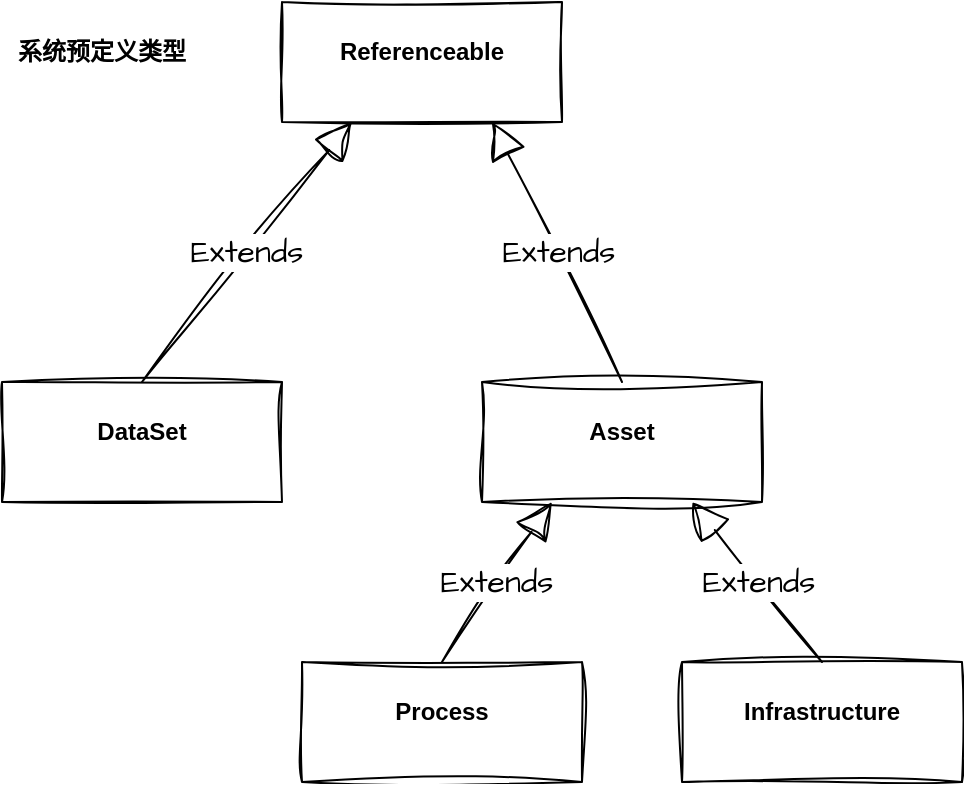 <mxfile version="21.1.7" type="github">
  <diagram name="Page-1" id="OZ69xu-J_ihDzTUmK9bN">
    <mxGraphModel dx="1050" dy="548" grid="1" gridSize="10" guides="1" tooltips="1" connect="1" arrows="1" fold="1" page="1" pageScale="1" pageWidth="850" pageHeight="1100" math="0" shadow="0">
      <root>
        <mxCell id="0" />
        <mxCell id="1" parent="0" />
        <mxCell id="bNEFnb7H0sd3XPOmr0S3-10" value="" style="group" vertex="1" connectable="0" parent="1">
          <mxGeometry x="170" y="230" width="480" height="390" as="geometry" />
        </mxCell>
        <mxCell id="bNEFnb7H0sd3XPOmr0S3-1" value="&lt;p style=&quot;margin:0px;margin-top:4px;text-align:center;&quot;&gt;&lt;br&gt;&lt;b&gt;Referenceable&lt;/b&gt;&lt;/p&gt;" style="verticalAlign=top;align=left;overflow=fill;fontSize=12;fontFamily=Helvetica;html=1;whiteSpace=wrap;sketch=1;hachureGap=4;jiggle=2;curveFitting=1;fontSource=https%3A%2F%2Ffonts.googleapis.com%2Fcss%3Ffamily%3DArchitects%2BDaughter;movable=1;resizable=1;rotatable=1;deletable=1;editable=1;locked=0;connectable=1;" vertex="1" parent="bNEFnb7H0sd3XPOmr0S3-10">
          <mxGeometry x="140" width="140" height="60" as="geometry" />
        </mxCell>
        <mxCell id="bNEFnb7H0sd3XPOmr0S3-3" value="&lt;p style=&quot;margin:0px;margin-top:4px;text-align:center;&quot;&gt;&lt;br&gt;&lt;b&gt;Asset&lt;/b&gt;&lt;/p&gt;" style="verticalAlign=top;align=left;overflow=fill;fontSize=12;fontFamily=Helvetica;html=1;whiteSpace=wrap;sketch=1;hachureGap=4;jiggle=2;curveFitting=1;fontSource=https%3A%2F%2Ffonts.googleapis.com%2Fcss%3Ffamily%3DArchitects%2BDaughter;movable=1;resizable=1;rotatable=1;deletable=1;editable=1;locked=0;connectable=1;" vertex="1" parent="bNEFnb7H0sd3XPOmr0S3-10">
          <mxGeometry x="240" y="190" width="140" height="60" as="geometry" />
        </mxCell>
        <mxCell id="bNEFnb7H0sd3XPOmr0S3-4" value="Extends" style="endArrow=block;endSize=16;endFill=0;html=1;rounded=0;sketch=1;hachureGap=4;jiggle=2;curveFitting=1;fontFamily=Architects Daughter;fontSource=https%3A%2F%2Ffonts.googleapis.com%2Fcss%3Ffamily%3DArchitects%2BDaughter;fontSize=16;exitX=0.5;exitY=0;exitDx=0;exitDy=0;entryX=0.75;entryY=1;entryDx=0;entryDy=0;movable=1;resizable=1;rotatable=1;deletable=1;editable=1;locked=0;connectable=1;" edge="1" parent="bNEFnb7H0sd3XPOmr0S3-10" source="bNEFnb7H0sd3XPOmr0S3-3" target="bNEFnb7H0sd3XPOmr0S3-1">
          <mxGeometry width="160" relative="1" as="geometry">
            <mxPoint x="320" y="120" as="sourcePoint" />
            <mxPoint x="480" y="120" as="targetPoint" />
          </mxGeometry>
        </mxCell>
        <mxCell id="bNEFnb7H0sd3XPOmr0S3-6" value="&lt;p style=&quot;margin:0px;margin-top:4px;text-align:center;&quot;&gt;&lt;br&gt;&lt;b&gt;DataSet&lt;/b&gt;&lt;/p&gt;" style="verticalAlign=top;align=left;overflow=fill;fontSize=12;fontFamily=Helvetica;html=1;whiteSpace=wrap;sketch=1;hachureGap=4;jiggle=2;curveFitting=1;fontSource=https%3A%2F%2Ffonts.googleapis.com%2Fcss%3Ffamily%3DArchitects%2BDaughter;movable=1;resizable=1;rotatable=1;deletable=1;editable=1;locked=0;connectable=1;" vertex="1" parent="bNEFnb7H0sd3XPOmr0S3-10">
          <mxGeometry y="190" width="140" height="60" as="geometry" />
        </mxCell>
        <mxCell id="bNEFnb7H0sd3XPOmr0S3-7" value="Extends" style="endArrow=block;endSize=16;endFill=0;html=1;rounded=0;sketch=1;hachureGap=4;jiggle=2;curveFitting=1;fontFamily=Architects Daughter;fontSource=https%3A%2F%2Ffonts.googleapis.com%2Fcss%3Ffamily%3DArchitects%2BDaughter;fontSize=16;exitX=0.5;exitY=0;exitDx=0;exitDy=0;entryX=0.25;entryY=1;entryDx=0;entryDy=0;movable=1;resizable=1;rotatable=1;deletable=1;editable=1;locked=0;connectable=1;" edge="1" parent="bNEFnb7H0sd3XPOmr0S3-10" source="bNEFnb7H0sd3XPOmr0S3-6" target="bNEFnb7H0sd3XPOmr0S3-1">
          <mxGeometry width="160" relative="1" as="geometry">
            <mxPoint x="80" y="140" as="sourcePoint" />
            <mxPoint x="-30" y="80" as="targetPoint" />
          </mxGeometry>
        </mxCell>
        <mxCell id="bNEFnb7H0sd3XPOmr0S3-8" value="&lt;p style=&quot;margin:0px;margin-top:4px;text-align:center;&quot;&gt;&lt;br&gt;&lt;b&gt;Process&lt;/b&gt;&lt;/p&gt;" style="verticalAlign=top;align=left;overflow=fill;fontSize=12;fontFamily=Helvetica;html=1;whiteSpace=wrap;sketch=1;hachureGap=4;jiggle=2;curveFitting=1;fontSource=https%3A%2F%2Ffonts.googleapis.com%2Fcss%3Ffamily%3DArchitects%2BDaughter;movable=1;resizable=1;rotatable=1;deletable=1;editable=1;locked=0;connectable=1;" vertex="1" parent="bNEFnb7H0sd3XPOmr0S3-10">
          <mxGeometry x="150" y="330" width="140" height="60" as="geometry" />
        </mxCell>
        <mxCell id="bNEFnb7H0sd3XPOmr0S3-9" value="Extends" style="endArrow=block;endSize=16;endFill=0;html=1;rounded=0;sketch=1;hachureGap=4;jiggle=2;curveFitting=1;fontFamily=Architects Daughter;fontSource=https%3A%2F%2Ffonts.googleapis.com%2Fcss%3Ffamily%3DArchitects%2BDaughter;fontSize=16;exitX=0.5;exitY=0;exitDx=0;exitDy=0;entryX=0.25;entryY=1;entryDx=0;entryDy=0;movable=1;resizable=1;rotatable=1;deletable=1;editable=1;locked=0;connectable=1;" edge="1" parent="bNEFnb7H0sd3XPOmr0S3-10" source="bNEFnb7H0sd3XPOmr0S3-8" target="bNEFnb7H0sd3XPOmr0S3-3">
          <mxGeometry width="160" relative="1" as="geometry">
            <mxPoint x="80" y="200" as="sourcePoint" />
            <mxPoint x="185" y="70" as="targetPoint" />
          </mxGeometry>
        </mxCell>
        <mxCell id="bNEFnb7H0sd3XPOmr0S3-13" value="&lt;b&gt;系统预定义类型&lt;/b&gt;" style="text;html=1;strokeColor=none;fillColor=none;align=center;verticalAlign=middle;whiteSpace=wrap;rounded=0;" vertex="1" parent="bNEFnb7H0sd3XPOmr0S3-10">
          <mxGeometry y="10" width="100" height="30" as="geometry" />
        </mxCell>
        <mxCell id="bNEFnb7H0sd3XPOmr0S3-2" value="&lt;p style=&quot;margin:0px;margin-top:4px;text-align:center;&quot;&gt;&lt;br&gt;&lt;b&gt;Infrastructure&lt;/b&gt;&lt;/p&gt;" style="verticalAlign=top;align=left;overflow=fill;fontSize=12;fontFamily=Helvetica;html=1;whiteSpace=wrap;sketch=1;hachureGap=4;jiggle=2;curveFitting=1;fontSource=https%3A%2F%2Ffonts.googleapis.com%2Fcss%3Ffamily%3DArchitects%2BDaughter;movable=1;resizable=1;rotatable=1;deletable=1;editable=1;locked=0;connectable=1;" vertex="1" parent="bNEFnb7H0sd3XPOmr0S3-10">
          <mxGeometry x="340" y="330" width="140" height="60" as="geometry" />
        </mxCell>
        <mxCell id="bNEFnb7H0sd3XPOmr0S3-5" value="Extends" style="endArrow=block;endSize=16;endFill=0;html=1;rounded=0;sketch=1;hachureGap=4;jiggle=2;curveFitting=1;fontFamily=Architects Daughter;fontSource=https%3A%2F%2Ffonts.googleapis.com%2Fcss%3Ffamily%3DArchitects%2BDaughter;fontSize=16;exitX=0.5;exitY=0;exitDx=0;exitDy=0;entryX=0.75;entryY=1;entryDx=0;entryDy=0;movable=1;resizable=1;rotatable=1;deletable=1;editable=1;locked=0;connectable=1;" edge="1" parent="bNEFnb7H0sd3XPOmr0S3-10" source="bNEFnb7H0sd3XPOmr0S3-2" target="bNEFnb7H0sd3XPOmr0S3-3">
          <mxGeometry width="160" relative="1" as="geometry">
            <mxPoint x="320" y="200" as="sourcePoint" />
            <mxPoint x="220" y="100" as="targetPoint" />
          </mxGeometry>
        </mxCell>
      </root>
    </mxGraphModel>
  </diagram>
</mxfile>
